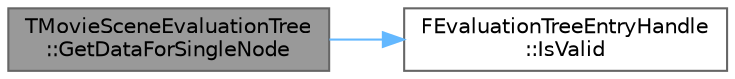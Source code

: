 digraph "TMovieSceneEvaluationTree::GetDataForSingleNode"
{
 // INTERACTIVE_SVG=YES
 // LATEX_PDF_SIZE
  bgcolor="transparent";
  edge [fontname=Helvetica,fontsize=10,labelfontname=Helvetica,labelfontsize=10];
  node [fontname=Helvetica,fontsize=10,shape=box,height=0.2,width=0.4];
  rankdir="LR";
  Node1 [id="Node000001",label="TMovieSceneEvaluationTree\l::GetDataForSingleNode",height=0.2,width=0.4,color="gray40", fillcolor="grey60", style="filled", fontcolor="black",tooltip="Access the data associated with a single node in the tree."];
  Node1 -> Node2 [id="edge1_Node000001_Node000002",color="steelblue1",style="solid",tooltip=" "];
  Node2 [id="Node000002",label="FEvaluationTreeEntryHandle\l::IsValid",height=0.2,width=0.4,color="grey40", fillcolor="white", style="filled",URL="$dd/daf/structFEvaluationTreeEntryHandle.html#a1408154164d999682816e996991ec57e",tooltip="Check whether this identifier has been initialized."];
}
